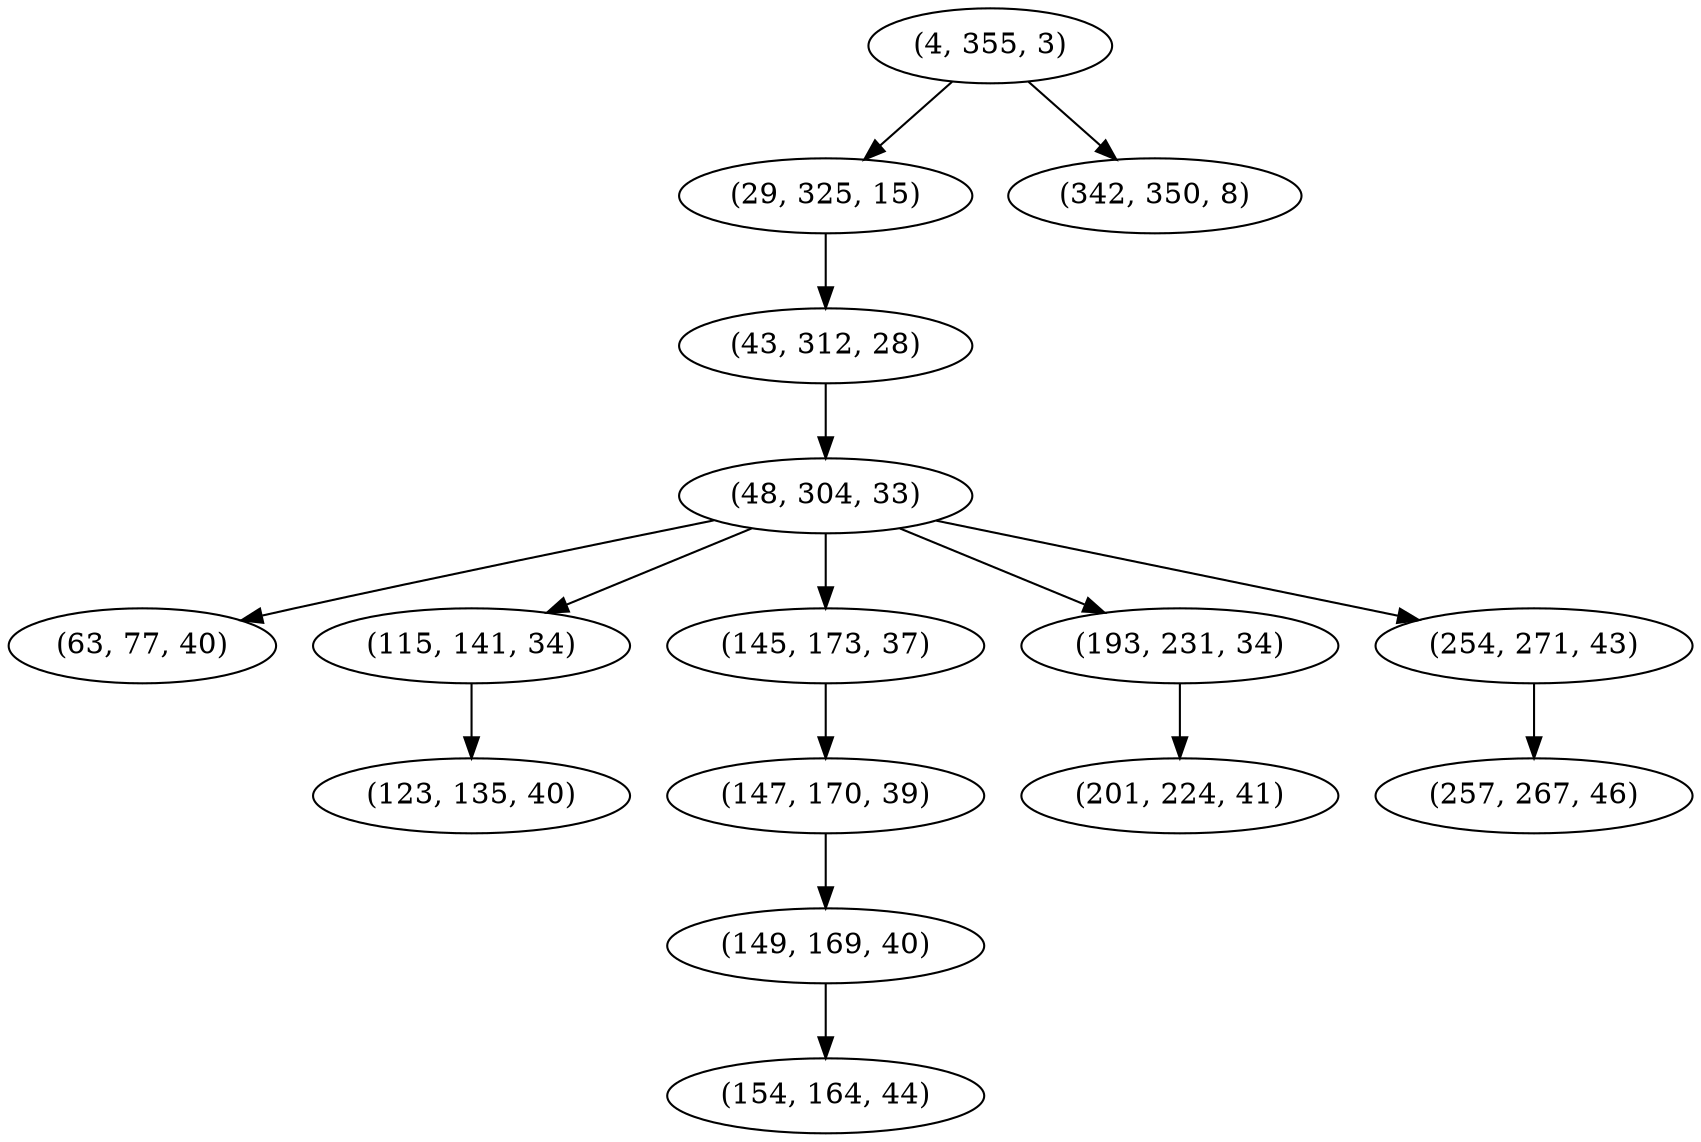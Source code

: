 digraph tree {
    "(4, 355, 3)";
    "(29, 325, 15)";
    "(43, 312, 28)";
    "(48, 304, 33)";
    "(63, 77, 40)";
    "(115, 141, 34)";
    "(123, 135, 40)";
    "(145, 173, 37)";
    "(147, 170, 39)";
    "(149, 169, 40)";
    "(154, 164, 44)";
    "(193, 231, 34)";
    "(201, 224, 41)";
    "(254, 271, 43)";
    "(257, 267, 46)";
    "(342, 350, 8)";
    "(4, 355, 3)" -> "(29, 325, 15)";
    "(4, 355, 3)" -> "(342, 350, 8)";
    "(29, 325, 15)" -> "(43, 312, 28)";
    "(43, 312, 28)" -> "(48, 304, 33)";
    "(48, 304, 33)" -> "(63, 77, 40)";
    "(48, 304, 33)" -> "(115, 141, 34)";
    "(48, 304, 33)" -> "(145, 173, 37)";
    "(48, 304, 33)" -> "(193, 231, 34)";
    "(48, 304, 33)" -> "(254, 271, 43)";
    "(115, 141, 34)" -> "(123, 135, 40)";
    "(145, 173, 37)" -> "(147, 170, 39)";
    "(147, 170, 39)" -> "(149, 169, 40)";
    "(149, 169, 40)" -> "(154, 164, 44)";
    "(193, 231, 34)" -> "(201, 224, 41)";
    "(254, 271, 43)" -> "(257, 267, 46)";
}
